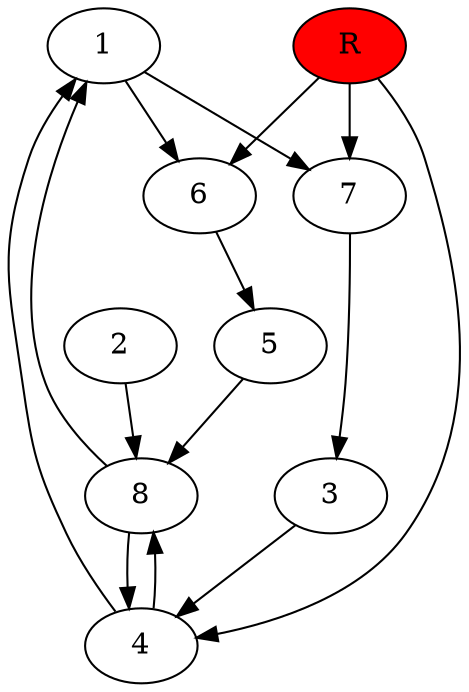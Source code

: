 digraph prb39207 {
	1
	2
	3
	4
	5
	6
	7
	8
	R [fillcolor="#ff0000" style=filled]
	1 -> 6
	1 -> 7
	2 -> 8
	3 -> 4
	4 -> 1
	4 -> 8
	5 -> 8
	6 -> 5
	7 -> 3
	8 -> 1
	8 -> 4
	R -> 4
	R -> 6
	R -> 7
}
